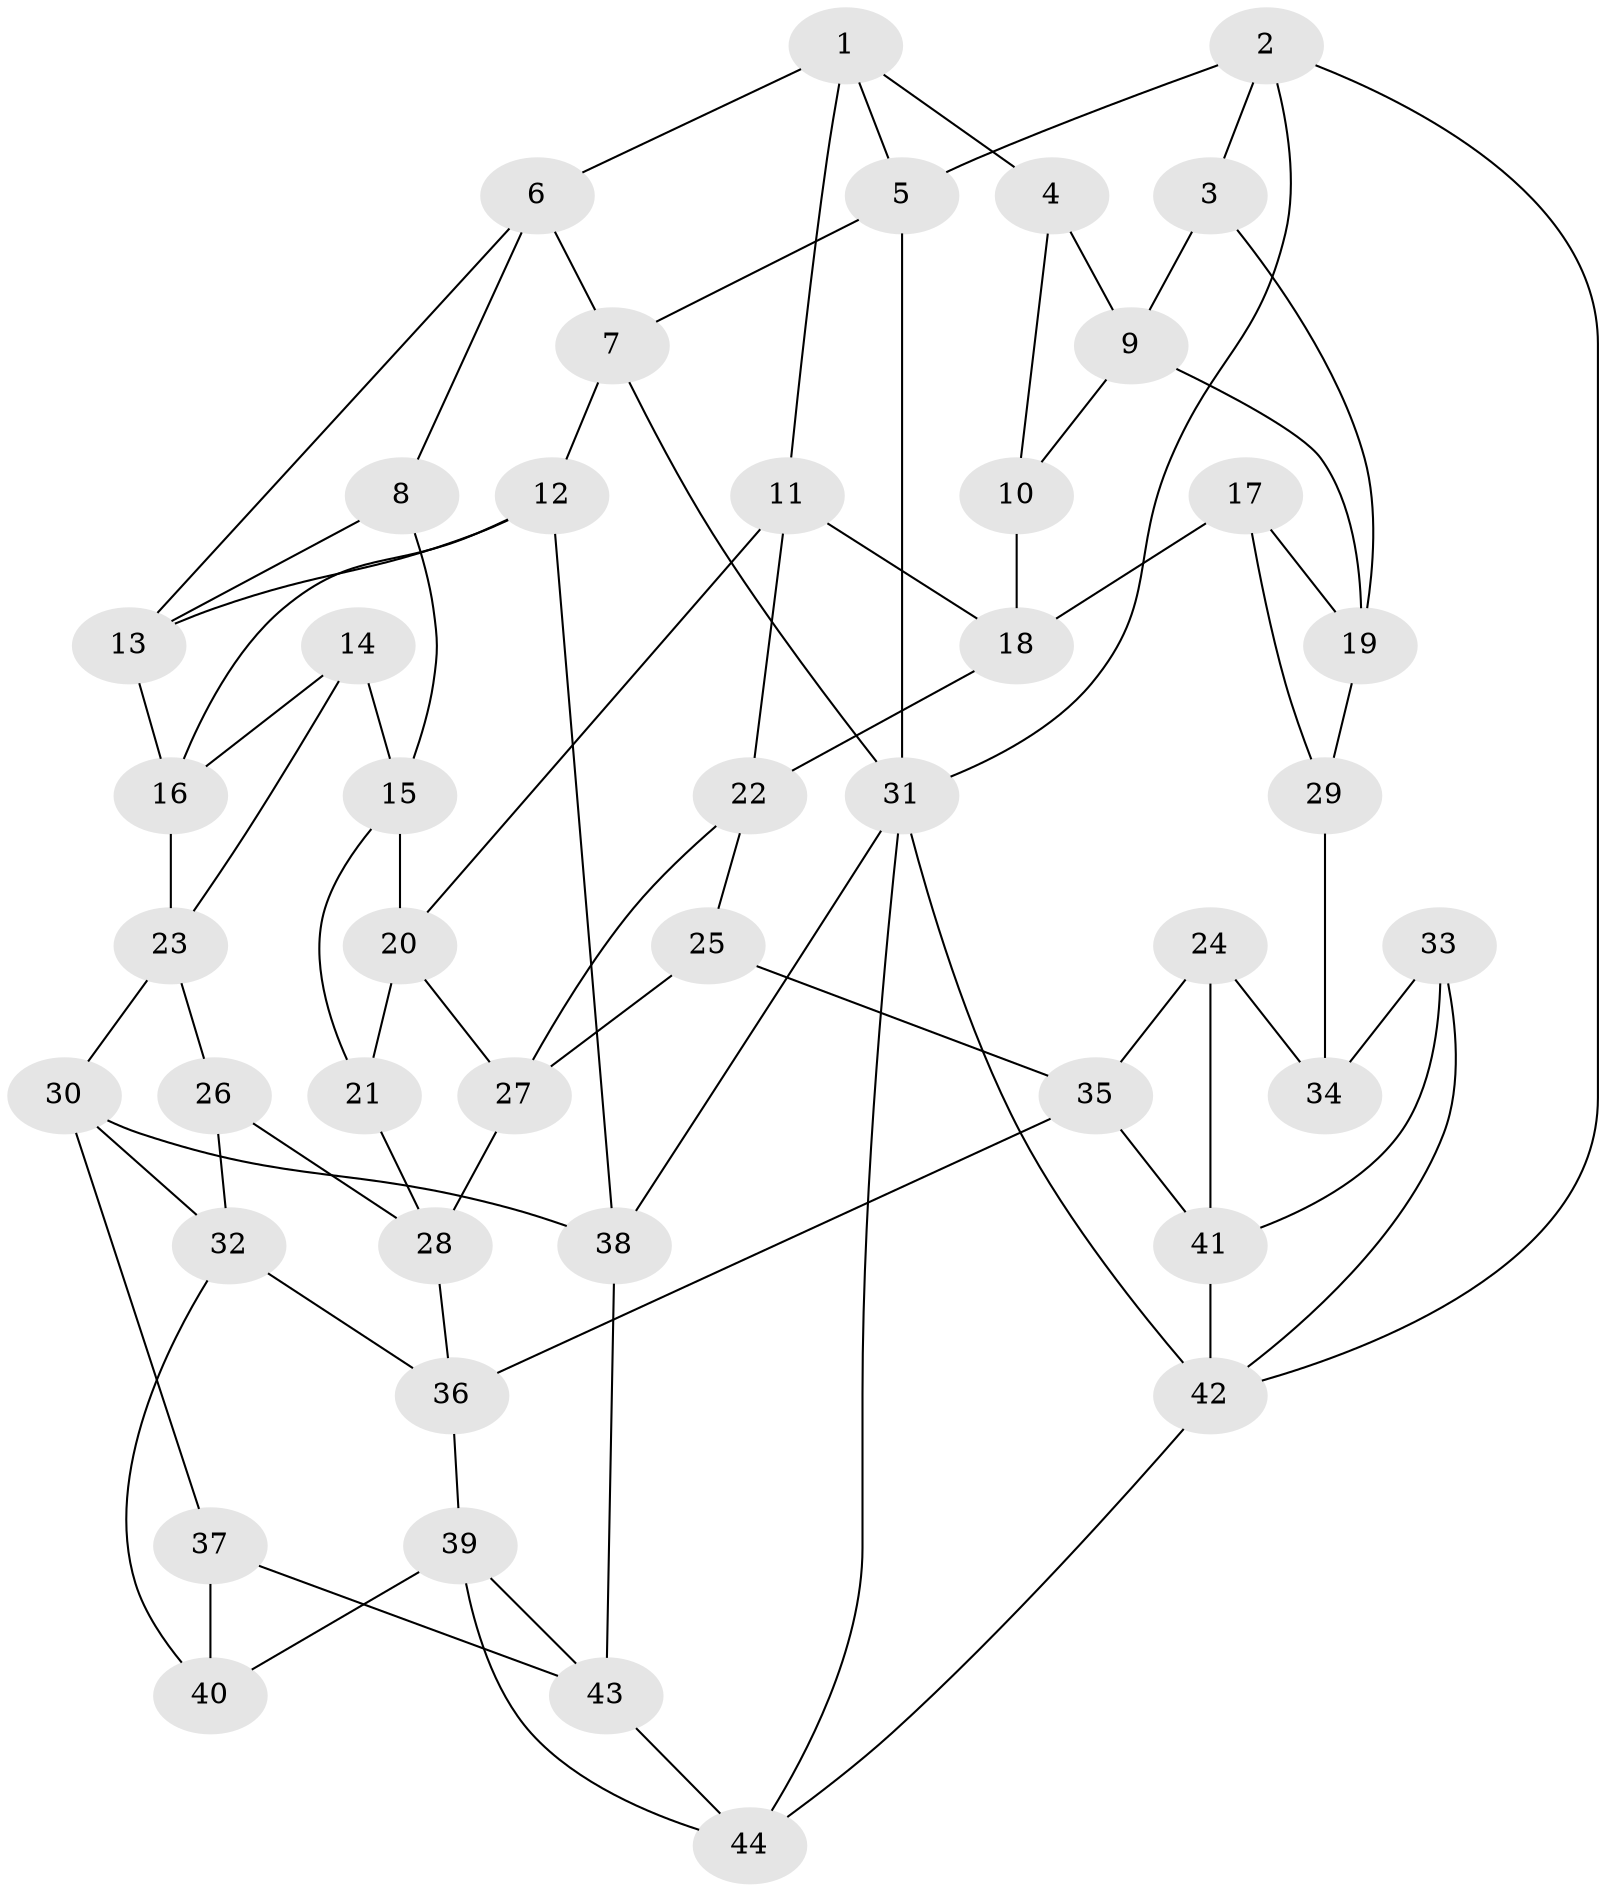 // original degree distribution, {3: 0.022727272727272728, 4: 0.20454545454545456, 6: 0.18181818181818182, 5: 0.5909090909090909}
// Generated by graph-tools (version 1.1) at 2025/38/03/04/25 23:38:35]
// undirected, 44 vertices, 82 edges
graph export_dot {
  node [color=gray90,style=filled];
  1;
  2;
  3;
  4;
  5;
  6;
  7;
  8;
  9;
  10;
  11;
  12;
  13;
  14;
  15;
  16;
  17;
  18;
  19;
  20;
  21;
  22;
  23;
  24;
  25;
  26;
  27;
  28;
  29;
  30;
  31;
  32;
  33;
  34;
  35;
  36;
  37;
  38;
  39;
  40;
  41;
  42;
  43;
  44;
  1 -- 4 [weight=1.0];
  1 -- 5 [weight=1.0];
  1 -- 6 [weight=1.0];
  1 -- 11 [weight=1.0];
  2 -- 3 [weight=1.0];
  2 -- 5 [weight=1.0];
  2 -- 31 [weight=1.0];
  2 -- 42 [weight=1.0];
  3 -- 9 [weight=1.0];
  3 -- 19 [weight=1.0];
  4 -- 9 [weight=1.0];
  4 -- 10 [weight=1.0];
  5 -- 7 [weight=1.0];
  5 -- 31 [weight=1.0];
  6 -- 7 [weight=1.0];
  6 -- 8 [weight=1.0];
  6 -- 13 [weight=1.0];
  7 -- 12 [weight=1.0];
  7 -- 31 [weight=1.0];
  8 -- 13 [weight=1.0];
  8 -- 15 [weight=1.0];
  9 -- 10 [weight=1.0];
  9 -- 19 [weight=1.0];
  10 -- 18 [weight=1.0];
  11 -- 18 [weight=1.0];
  11 -- 20 [weight=1.0];
  11 -- 22 [weight=1.0];
  12 -- 13 [weight=1.0];
  12 -- 16 [weight=1.0];
  12 -- 38 [weight=1.0];
  13 -- 16 [weight=1.0];
  14 -- 15 [weight=1.0];
  14 -- 16 [weight=1.0];
  14 -- 23 [weight=1.0];
  15 -- 20 [weight=1.0];
  15 -- 21 [weight=1.0];
  16 -- 23 [weight=1.0];
  17 -- 18 [weight=1.0];
  17 -- 19 [weight=1.0];
  17 -- 29 [weight=1.0];
  18 -- 22 [weight=1.0];
  19 -- 29 [weight=1.0];
  20 -- 21 [weight=1.0];
  20 -- 27 [weight=1.0];
  21 -- 28 [weight=1.0];
  22 -- 25 [weight=1.0];
  22 -- 27 [weight=1.0];
  23 -- 26 [weight=1.0];
  23 -- 30 [weight=1.0];
  24 -- 34 [weight=1.0];
  24 -- 35 [weight=1.0];
  24 -- 41 [weight=1.0];
  25 -- 27 [weight=1.0];
  25 -- 35 [weight=1.0];
  26 -- 28 [weight=1.0];
  26 -- 32 [weight=1.0];
  27 -- 28 [weight=1.0];
  28 -- 36 [weight=1.0];
  29 -- 34 [weight=2.0];
  30 -- 32 [weight=1.0];
  30 -- 37 [weight=1.0];
  30 -- 38 [weight=1.0];
  31 -- 38 [weight=1.0];
  31 -- 42 [weight=1.0];
  31 -- 44 [weight=1.0];
  32 -- 36 [weight=1.0];
  32 -- 40 [weight=1.0];
  33 -- 34 [weight=1.0];
  33 -- 41 [weight=1.0];
  33 -- 42 [weight=1.0];
  35 -- 36 [weight=1.0];
  35 -- 41 [weight=1.0];
  36 -- 39 [weight=1.0];
  37 -- 40 [weight=2.0];
  37 -- 43 [weight=1.0];
  38 -- 43 [weight=1.0];
  39 -- 40 [weight=1.0];
  39 -- 43 [weight=1.0];
  39 -- 44 [weight=1.0];
  41 -- 42 [weight=1.0];
  42 -- 44 [weight=1.0];
  43 -- 44 [weight=1.0];
}

